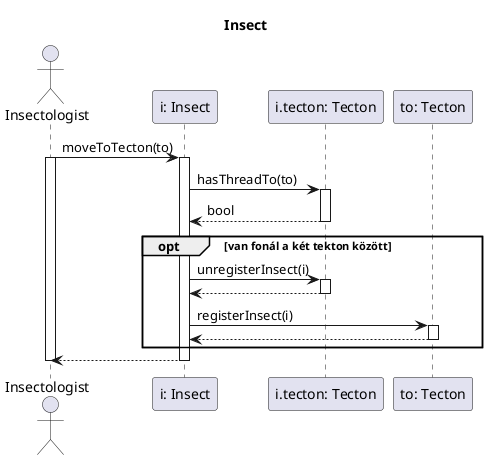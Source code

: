@startuml Insect
title Insect

actor "Insectologist" as insectologist
participant "i: Insect" as insect
participant "i.tecton: Tecton" as t1
participant "to: Tecton" as t2

insectologist -> insect: moveToTecton(to)
activate insectologist
activate insect

insect -> t1: hasThreadTo(to)
activate t1

t1 --> insect: bool
deactivate t1

opt van fonál a két tekton között
	insect -> t1: unregisterInsect(i)
	activate t1

	t1 --> insect
	deactivate t1

	insect -> t2: registerInsect(i)
	activate t2

	t2 --> insect
	deactivate t2

	'insect -> insect: i.tecton = to
end

insectologist <-- insect
deactivate insect
deactivate insectologist

@enduml